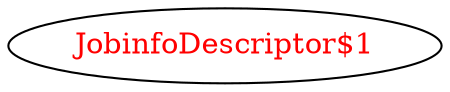 digraph dependencyGraph {
 concentrate=true;
 ranksep="2.0";
 rankdir="LR"; 
 splines="ortho";
"JobinfoDescriptor$1" [fontcolor="red"];
}